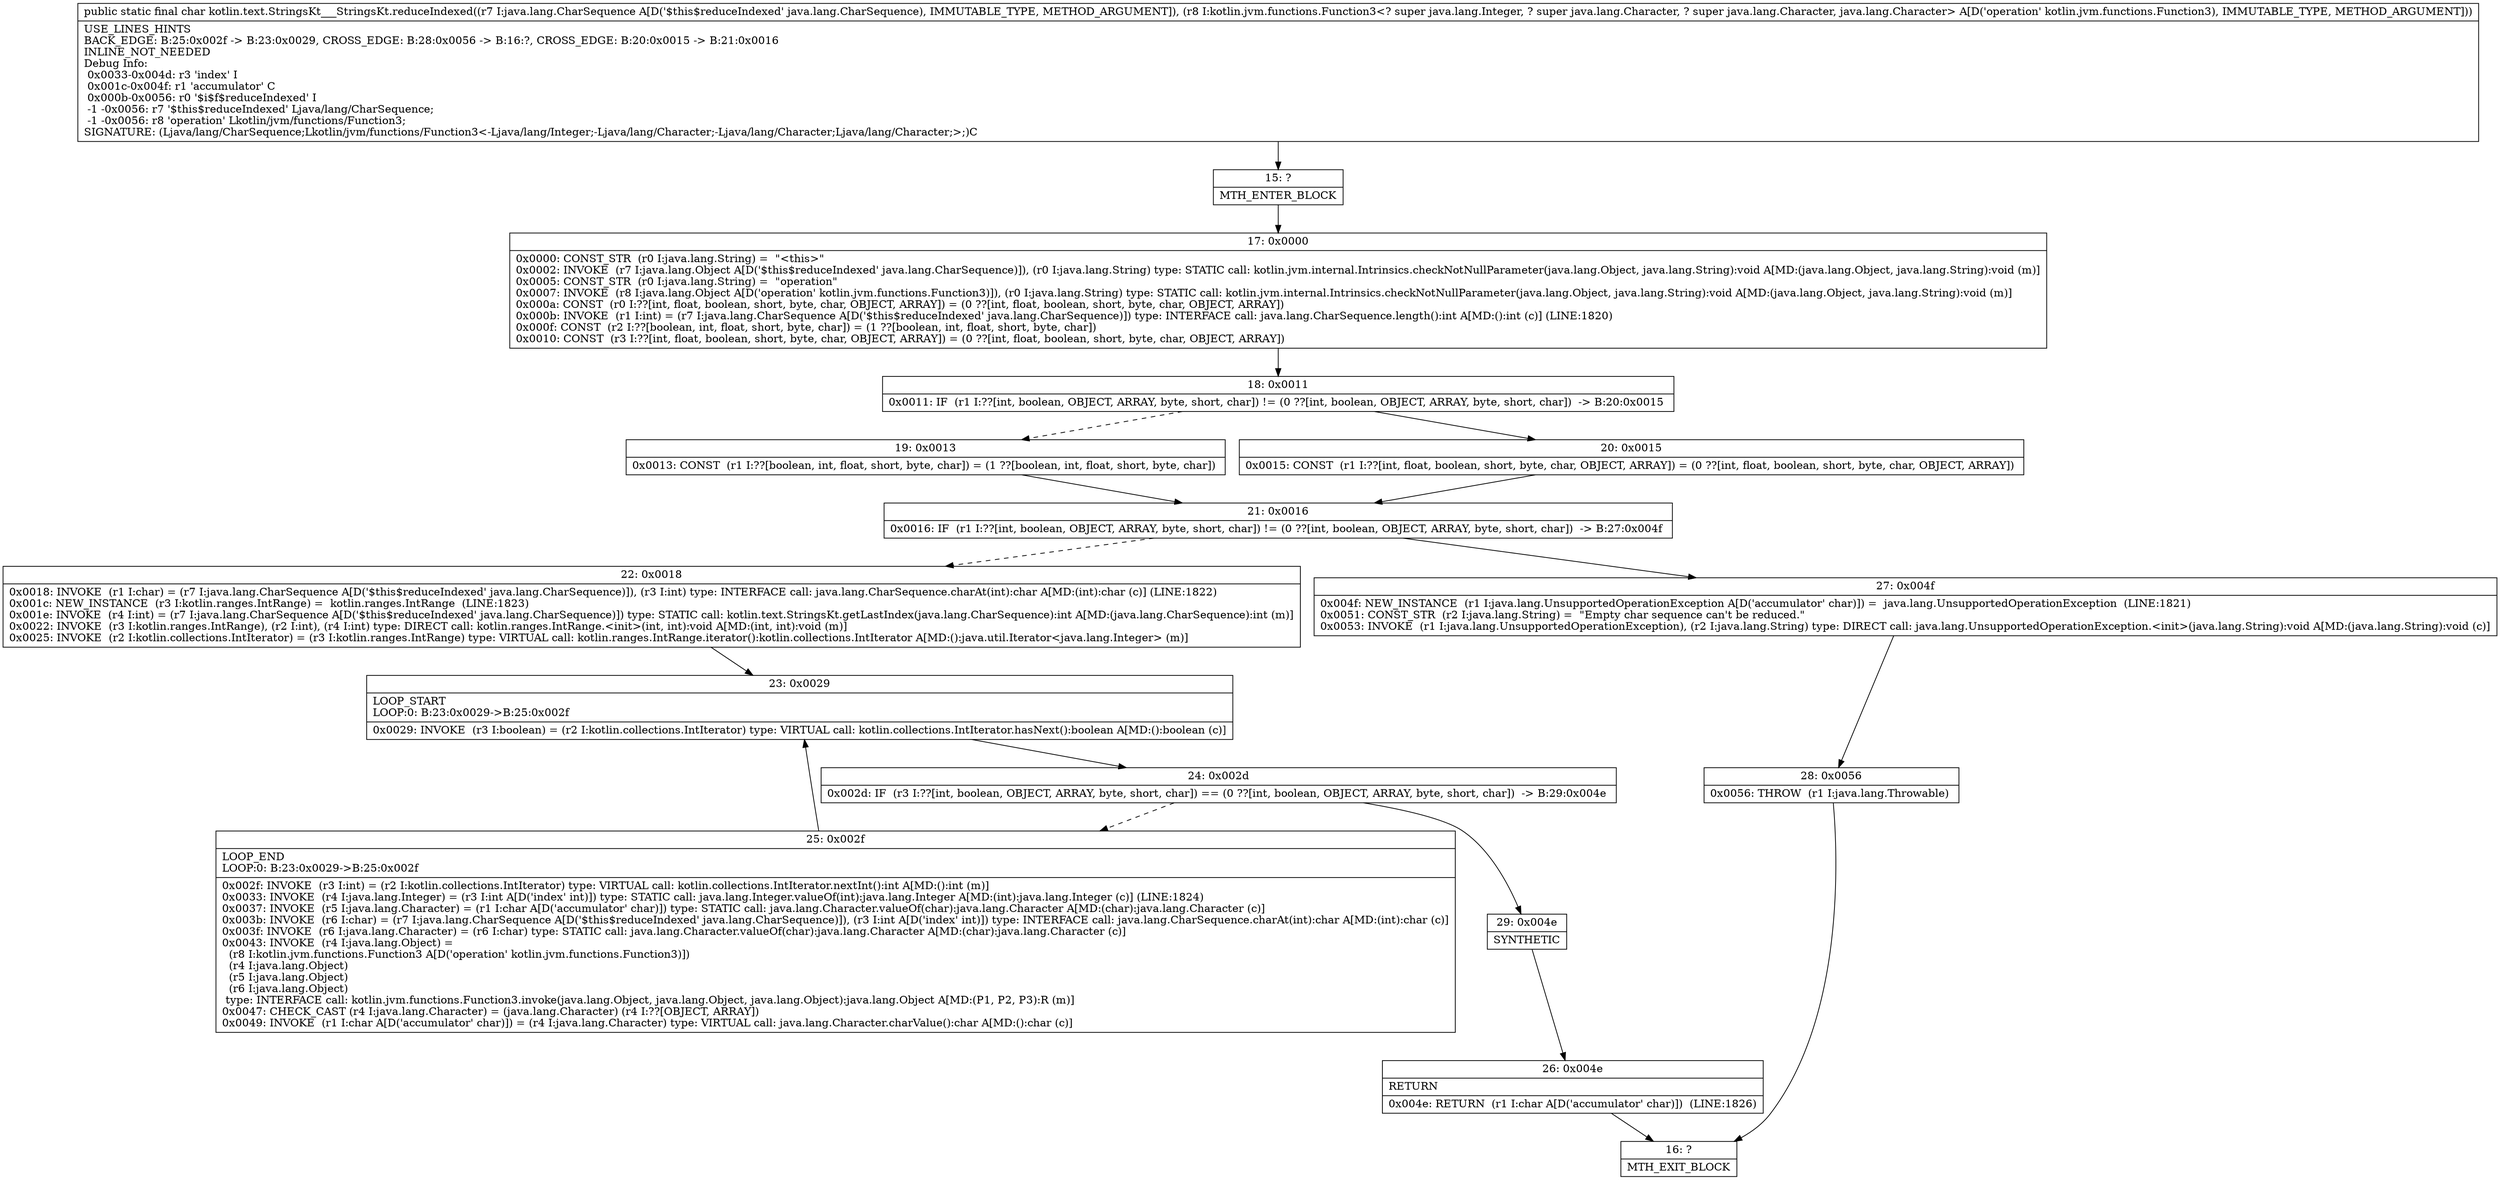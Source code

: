 digraph "CFG forkotlin.text.StringsKt___StringsKt.reduceIndexed(Ljava\/lang\/CharSequence;Lkotlin\/jvm\/functions\/Function3;)C" {
Node_15 [shape=record,label="{15\:\ ?|MTH_ENTER_BLOCK\l}"];
Node_17 [shape=record,label="{17\:\ 0x0000|0x0000: CONST_STR  (r0 I:java.lang.String) =  \"\<this\>\" \l0x0002: INVOKE  (r7 I:java.lang.Object A[D('$this$reduceIndexed' java.lang.CharSequence)]), (r0 I:java.lang.String) type: STATIC call: kotlin.jvm.internal.Intrinsics.checkNotNullParameter(java.lang.Object, java.lang.String):void A[MD:(java.lang.Object, java.lang.String):void (m)]\l0x0005: CONST_STR  (r0 I:java.lang.String) =  \"operation\" \l0x0007: INVOKE  (r8 I:java.lang.Object A[D('operation' kotlin.jvm.functions.Function3)]), (r0 I:java.lang.String) type: STATIC call: kotlin.jvm.internal.Intrinsics.checkNotNullParameter(java.lang.Object, java.lang.String):void A[MD:(java.lang.Object, java.lang.String):void (m)]\l0x000a: CONST  (r0 I:??[int, float, boolean, short, byte, char, OBJECT, ARRAY]) = (0 ??[int, float, boolean, short, byte, char, OBJECT, ARRAY]) \l0x000b: INVOKE  (r1 I:int) = (r7 I:java.lang.CharSequence A[D('$this$reduceIndexed' java.lang.CharSequence)]) type: INTERFACE call: java.lang.CharSequence.length():int A[MD:():int (c)] (LINE:1820)\l0x000f: CONST  (r2 I:??[boolean, int, float, short, byte, char]) = (1 ??[boolean, int, float, short, byte, char]) \l0x0010: CONST  (r3 I:??[int, float, boolean, short, byte, char, OBJECT, ARRAY]) = (0 ??[int, float, boolean, short, byte, char, OBJECT, ARRAY]) \l}"];
Node_18 [shape=record,label="{18\:\ 0x0011|0x0011: IF  (r1 I:??[int, boolean, OBJECT, ARRAY, byte, short, char]) != (0 ??[int, boolean, OBJECT, ARRAY, byte, short, char])  \-\> B:20:0x0015 \l}"];
Node_19 [shape=record,label="{19\:\ 0x0013|0x0013: CONST  (r1 I:??[boolean, int, float, short, byte, char]) = (1 ??[boolean, int, float, short, byte, char]) \l}"];
Node_21 [shape=record,label="{21\:\ 0x0016|0x0016: IF  (r1 I:??[int, boolean, OBJECT, ARRAY, byte, short, char]) != (0 ??[int, boolean, OBJECT, ARRAY, byte, short, char])  \-\> B:27:0x004f \l}"];
Node_22 [shape=record,label="{22\:\ 0x0018|0x0018: INVOKE  (r1 I:char) = (r7 I:java.lang.CharSequence A[D('$this$reduceIndexed' java.lang.CharSequence)]), (r3 I:int) type: INTERFACE call: java.lang.CharSequence.charAt(int):char A[MD:(int):char (c)] (LINE:1822)\l0x001c: NEW_INSTANCE  (r3 I:kotlin.ranges.IntRange) =  kotlin.ranges.IntRange  (LINE:1823)\l0x001e: INVOKE  (r4 I:int) = (r7 I:java.lang.CharSequence A[D('$this$reduceIndexed' java.lang.CharSequence)]) type: STATIC call: kotlin.text.StringsKt.getLastIndex(java.lang.CharSequence):int A[MD:(java.lang.CharSequence):int (m)]\l0x0022: INVOKE  (r3 I:kotlin.ranges.IntRange), (r2 I:int), (r4 I:int) type: DIRECT call: kotlin.ranges.IntRange.\<init\>(int, int):void A[MD:(int, int):void (m)]\l0x0025: INVOKE  (r2 I:kotlin.collections.IntIterator) = (r3 I:kotlin.ranges.IntRange) type: VIRTUAL call: kotlin.ranges.IntRange.iterator():kotlin.collections.IntIterator A[MD:():java.util.Iterator\<java.lang.Integer\> (m)]\l}"];
Node_23 [shape=record,label="{23\:\ 0x0029|LOOP_START\lLOOP:0: B:23:0x0029\-\>B:25:0x002f\l|0x0029: INVOKE  (r3 I:boolean) = (r2 I:kotlin.collections.IntIterator) type: VIRTUAL call: kotlin.collections.IntIterator.hasNext():boolean A[MD:():boolean (c)]\l}"];
Node_24 [shape=record,label="{24\:\ 0x002d|0x002d: IF  (r3 I:??[int, boolean, OBJECT, ARRAY, byte, short, char]) == (0 ??[int, boolean, OBJECT, ARRAY, byte, short, char])  \-\> B:29:0x004e \l}"];
Node_25 [shape=record,label="{25\:\ 0x002f|LOOP_END\lLOOP:0: B:23:0x0029\-\>B:25:0x002f\l|0x002f: INVOKE  (r3 I:int) = (r2 I:kotlin.collections.IntIterator) type: VIRTUAL call: kotlin.collections.IntIterator.nextInt():int A[MD:():int (m)]\l0x0033: INVOKE  (r4 I:java.lang.Integer) = (r3 I:int A[D('index' int)]) type: STATIC call: java.lang.Integer.valueOf(int):java.lang.Integer A[MD:(int):java.lang.Integer (c)] (LINE:1824)\l0x0037: INVOKE  (r5 I:java.lang.Character) = (r1 I:char A[D('accumulator' char)]) type: STATIC call: java.lang.Character.valueOf(char):java.lang.Character A[MD:(char):java.lang.Character (c)]\l0x003b: INVOKE  (r6 I:char) = (r7 I:java.lang.CharSequence A[D('$this$reduceIndexed' java.lang.CharSequence)]), (r3 I:int A[D('index' int)]) type: INTERFACE call: java.lang.CharSequence.charAt(int):char A[MD:(int):char (c)]\l0x003f: INVOKE  (r6 I:java.lang.Character) = (r6 I:char) type: STATIC call: java.lang.Character.valueOf(char):java.lang.Character A[MD:(char):java.lang.Character (c)]\l0x0043: INVOKE  (r4 I:java.lang.Object) = \l  (r8 I:kotlin.jvm.functions.Function3 A[D('operation' kotlin.jvm.functions.Function3)])\l  (r4 I:java.lang.Object)\l  (r5 I:java.lang.Object)\l  (r6 I:java.lang.Object)\l type: INTERFACE call: kotlin.jvm.functions.Function3.invoke(java.lang.Object, java.lang.Object, java.lang.Object):java.lang.Object A[MD:(P1, P2, P3):R (m)]\l0x0047: CHECK_CAST (r4 I:java.lang.Character) = (java.lang.Character) (r4 I:??[OBJECT, ARRAY]) \l0x0049: INVOKE  (r1 I:char A[D('accumulator' char)]) = (r4 I:java.lang.Character) type: VIRTUAL call: java.lang.Character.charValue():char A[MD:():char (c)]\l}"];
Node_29 [shape=record,label="{29\:\ 0x004e|SYNTHETIC\l}"];
Node_26 [shape=record,label="{26\:\ 0x004e|RETURN\l|0x004e: RETURN  (r1 I:char A[D('accumulator' char)])  (LINE:1826)\l}"];
Node_16 [shape=record,label="{16\:\ ?|MTH_EXIT_BLOCK\l}"];
Node_27 [shape=record,label="{27\:\ 0x004f|0x004f: NEW_INSTANCE  (r1 I:java.lang.UnsupportedOperationException A[D('accumulator' char)]) =  java.lang.UnsupportedOperationException  (LINE:1821)\l0x0051: CONST_STR  (r2 I:java.lang.String) =  \"Empty char sequence can't be reduced.\" \l0x0053: INVOKE  (r1 I:java.lang.UnsupportedOperationException), (r2 I:java.lang.String) type: DIRECT call: java.lang.UnsupportedOperationException.\<init\>(java.lang.String):void A[MD:(java.lang.String):void (c)]\l}"];
Node_28 [shape=record,label="{28\:\ 0x0056|0x0056: THROW  (r1 I:java.lang.Throwable) \l}"];
Node_20 [shape=record,label="{20\:\ 0x0015|0x0015: CONST  (r1 I:??[int, float, boolean, short, byte, char, OBJECT, ARRAY]) = (0 ??[int, float, boolean, short, byte, char, OBJECT, ARRAY]) \l}"];
MethodNode[shape=record,label="{public static final char kotlin.text.StringsKt___StringsKt.reduceIndexed((r7 I:java.lang.CharSequence A[D('$this$reduceIndexed' java.lang.CharSequence), IMMUTABLE_TYPE, METHOD_ARGUMENT]), (r8 I:kotlin.jvm.functions.Function3\<? super java.lang.Integer, ? super java.lang.Character, ? super java.lang.Character, java.lang.Character\> A[D('operation' kotlin.jvm.functions.Function3), IMMUTABLE_TYPE, METHOD_ARGUMENT]))  | USE_LINES_HINTS\lBACK_EDGE: B:25:0x002f \-\> B:23:0x0029, CROSS_EDGE: B:28:0x0056 \-\> B:16:?, CROSS_EDGE: B:20:0x0015 \-\> B:21:0x0016\lINLINE_NOT_NEEDED\lDebug Info:\l  0x0033\-0x004d: r3 'index' I\l  0x001c\-0x004f: r1 'accumulator' C\l  0x000b\-0x0056: r0 '$i$f$reduceIndexed' I\l  \-1 \-0x0056: r7 '$this$reduceIndexed' Ljava\/lang\/CharSequence;\l  \-1 \-0x0056: r8 'operation' Lkotlin\/jvm\/functions\/Function3;\lSIGNATURE: (Ljava\/lang\/CharSequence;Lkotlin\/jvm\/functions\/Function3\<\-Ljava\/lang\/Integer;\-Ljava\/lang\/Character;\-Ljava\/lang\/Character;Ljava\/lang\/Character;\>;)C\l}"];
MethodNode -> Node_15;Node_15 -> Node_17;
Node_17 -> Node_18;
Node_18 -> Node_19[style=dashed];
Node_18 -> Node_20;
Node_19 -> Node_21;
Node_21 -> Node_22[style=dashed];
Node_21 -> Node_27;
Node_22 -> Node_23;
Node_23 -> Node_24;
Node_24 -> Node_25[style=dashed];
Node_24 -> Node_29;
Node_25 -> Node_23;
Node_29 -> Node_26;
Node_26 -> Node_16;
Node_27 -> Node_28;
Node_28 -> Node_16;
Node_20 -> Node_21;
}


